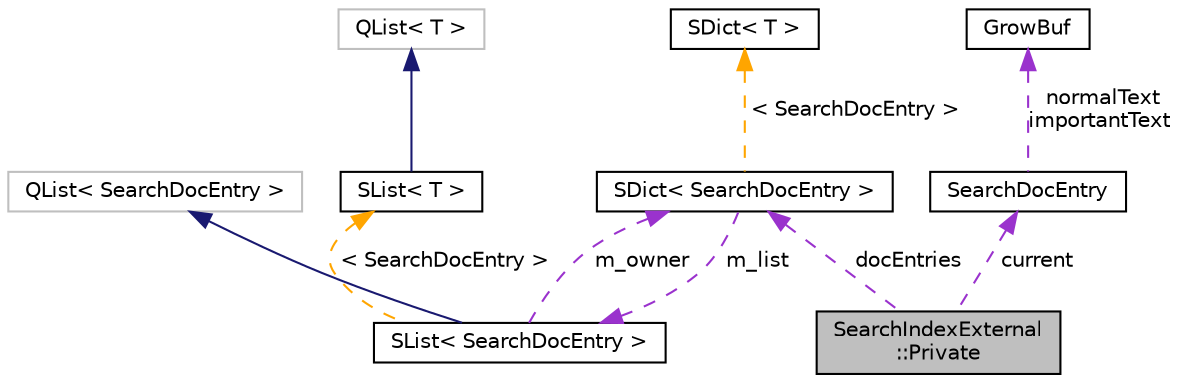 digraph "SearchIndexExternal::Private"
{
 // INTERACTIVE_SVG=YES
  edge [fontname="Helvetica",fontsize="10",labelfontname="Helvetica",labelfontsize="10"];
  node [fontname="Helvetica",fontsize="10",shape=record];
  Node1 [label="SearchIndexExternal\l::Private",height=0.2,width=0.4,color="black", fillcolor="grey75", style="filled", fontcolor="black"];
  Node2 -> Node1 [dir="back",color="darkorchid3",fontsize="10",style="dashed",label=" docEntries" ,fontname="Helvetica"];
  Node2 [label="SDict\< SearchDocEntry \>",height=0.2,width=0.4,color="black", fillcolor="white", style="filled",URL="$d1/d50/class_s_dict.html"];
  Node3 -> Node2 [dir="back",color="darkorchid3",fontsize="10",style="dashed",label=" m_list" ,fontname="Helvetica"];
  Node3 [label="SList\< SearchDocEntry \>",height=0.2,width=0.4,color="black", fillcolor="white", style="filled",URL="$df/dce/class_s_list.html"];
  Node4 -> Node3 [dir="back",color="midnightblue",fontsize="10",style="solid",fontname="Helvetica"];
  Node4 [label="QList\< SearchDocEntry \>",height=0.2,width=0.4,color="grey75", fillcolor="white", style="filled"];
  Node2 -> Node3 [dir="back",color="darkorchid3",fontsize="10",style="dashed",label=" m_owner" ,fontname="Helvetica"];
  Node5 -> Node3 [dir="back",color="orange",fontsize="10",style="dashed",label=" \< SearchDocEntry \>" ,fontname="Helvetica"];
  Node5 [label="SList\< T \>",height=0.2,width=0.4,color="black", fillcolor="white", style="filled",URL="$df/dce/class_s_list.html",tooltip="internal wrapper class that redirects compareValues() to the dictionary "];
  Node6 -> Node5 [dir="back",color="midnightblue",fontsize="10",style="solid",fontname="Helvetica"];
  Node6 [label="QList\< T \>",height=0.2,width=0.4,color="grey75", fillcolor="white", style="filled"];
  Node7 -> Node2 [dir="back",color="orange",fontsize="10",style="dashed",label=" \< SearchDocEntry \>" ,fontname="Helvetica"];
  Node7 [label="SDict\< T \>",height=0.2,width=0.4,color="black", fillcolor="white", style="filled",URL="$d1/d50/class_s_dict.html",tooltip="Ordered dictionary of elements of type T. "];
  Node8 -> Node1 [dir="back",color="darkorchid3",fontsize="10",style="dashed",label=" current" ,fontname="Helvetica"];
  Node8 [label="SearchDocEntry",height=0.2,width=0.4,color="black", fillcolor="white", style="filled",URL="$dd/df7/struct_search_doc_entry.html"];
  Node9 -> Node8 [dir="back",color="darkorchid3",fontsize="10",style="dashed",label=" normalText\nimportantText" ,fontname="Helvetica"];
  Node9 [label="GrowBuf",height=0.2,width=0.4,color="black", fillcolor="white", style="filled",URL="$d8/d33/class_grow_buf.html",tooltip="Class representing a string buffer optimised for growing. "];
}
